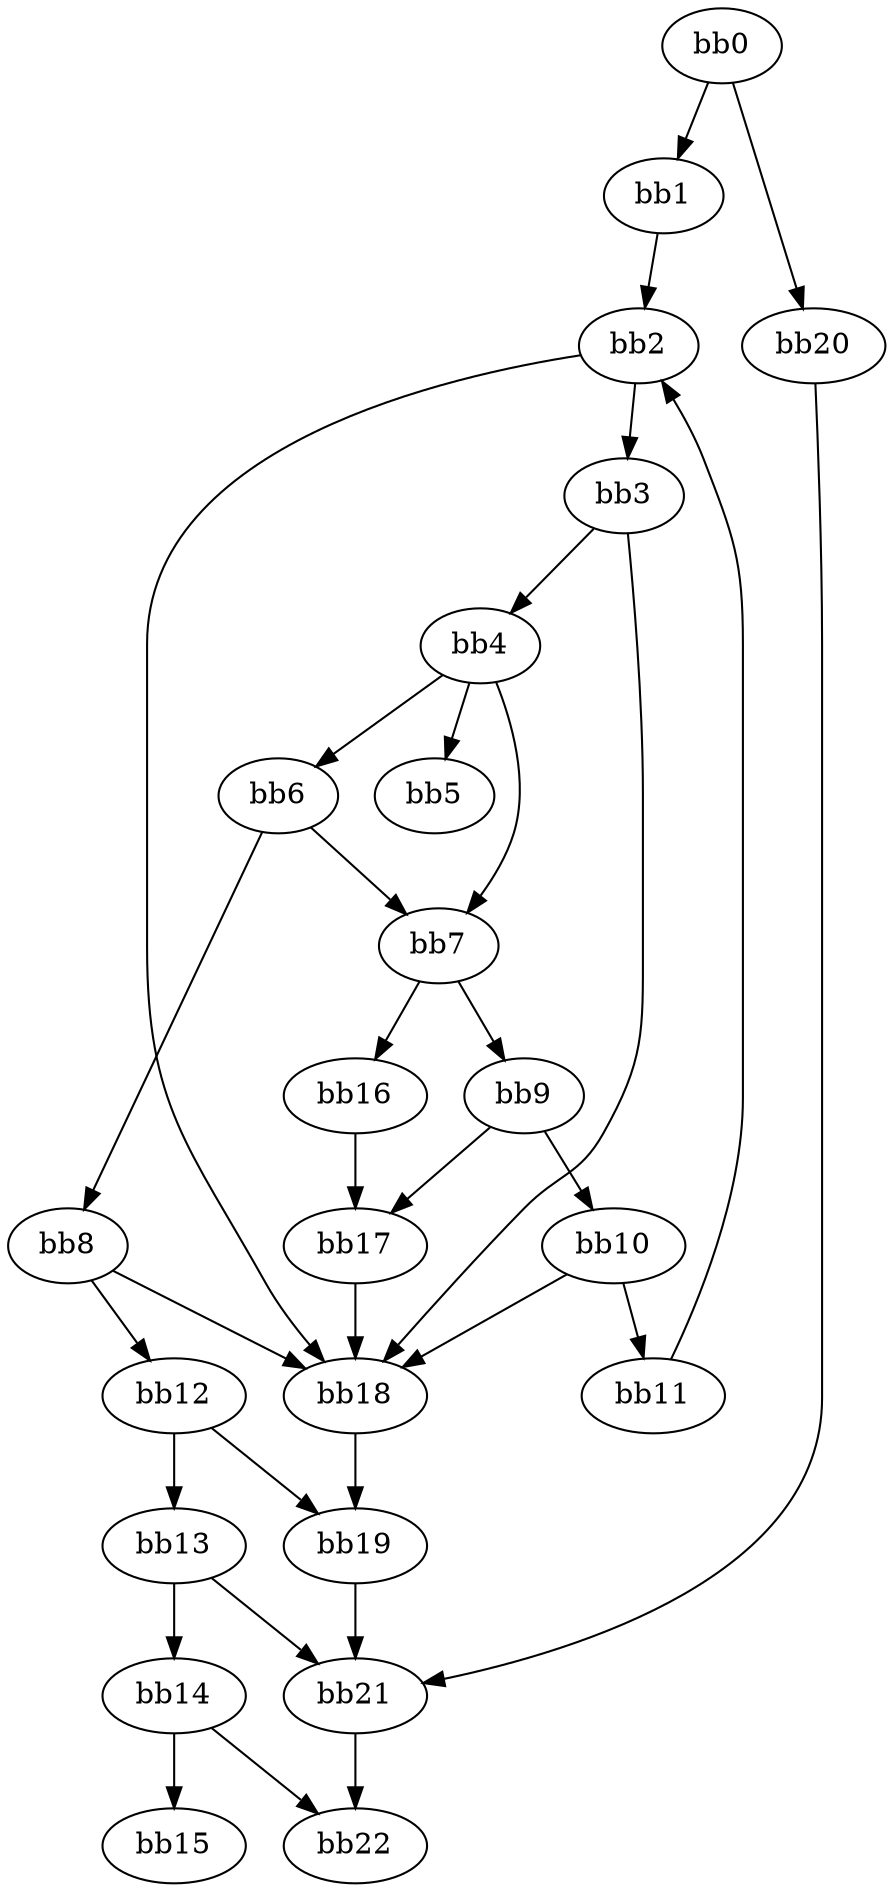 digraph {
    0 [ label = "bb0\l" ]
    1 [ label = "bb1\l" ]
    2 [ label = "bb2\l" ]
    3 [ label = "bb3\l" ]
    4 [ label = "bb4\l" ]
    5 [ label = "bb5\l" ]
    6 [ label = "bb6\l" ]
    7 [ label = "bb7\l" ]
    8 [ label = "bb8\l" ]
    9 [ label = "bb9\l" ]
    10 [ label = "bb10\l" ]
    11 [ label = "bb11\l" ]
    12 [ label = "bb12\l" ]
    13 [ label = "bb13\l" ]
    14 [ label = "bb14\l" ]
    15 [ label = "bb15\l" ]
    16 [ label = "bb16\l" ]
    17 [ label = "bb17\l" ]
    18 [ label = "bb18\l" ]
    19 [ label = "bb19\l" ]
    20 [ label = "bb20\l" ]
    21 [ label = "bb21\l" ]
    22 [ label = "bb22\l" ]
    0 -> 1 [ ]
    0 -> 20 [ ]
    1 -> 2 [ ]
    2 -> 3 [ ]
    2 -> 18 [ ]
    3 -> 4 [ ]
    3 -> 18 [ ]
    4 -> 5 [ ]
    4 -> 6 [ ]
    4 -> 7 [ ]
    6 -> 7 [ ]
    6 -> 8 [ ]
    7 -> 9 [ ]
    7 -> 16 [ ]
    8 -> 12 [ ]
    8 -> 18 [ ]
    9 -> 10 [ ]
    9 -> 17 [ ]
    10 -> 11 [ ]
    10 -> 18 [ ]
    11 -> 2 [ ]
    12 -> 13 [ ]
    12 -> 19 [ ]
    13 -> 14 [ ]
    13 -> 21 [ ]
    14 -> 15 [ ]
    14 -> 22 [ ]
    16 -> 17 [ ]
    17 -> 18 [ ]
    18 -> 19 [ ]
    19 -> 21 [ ]
    20 -> 21 [ ]
    21 -> 22 [ ]
}

